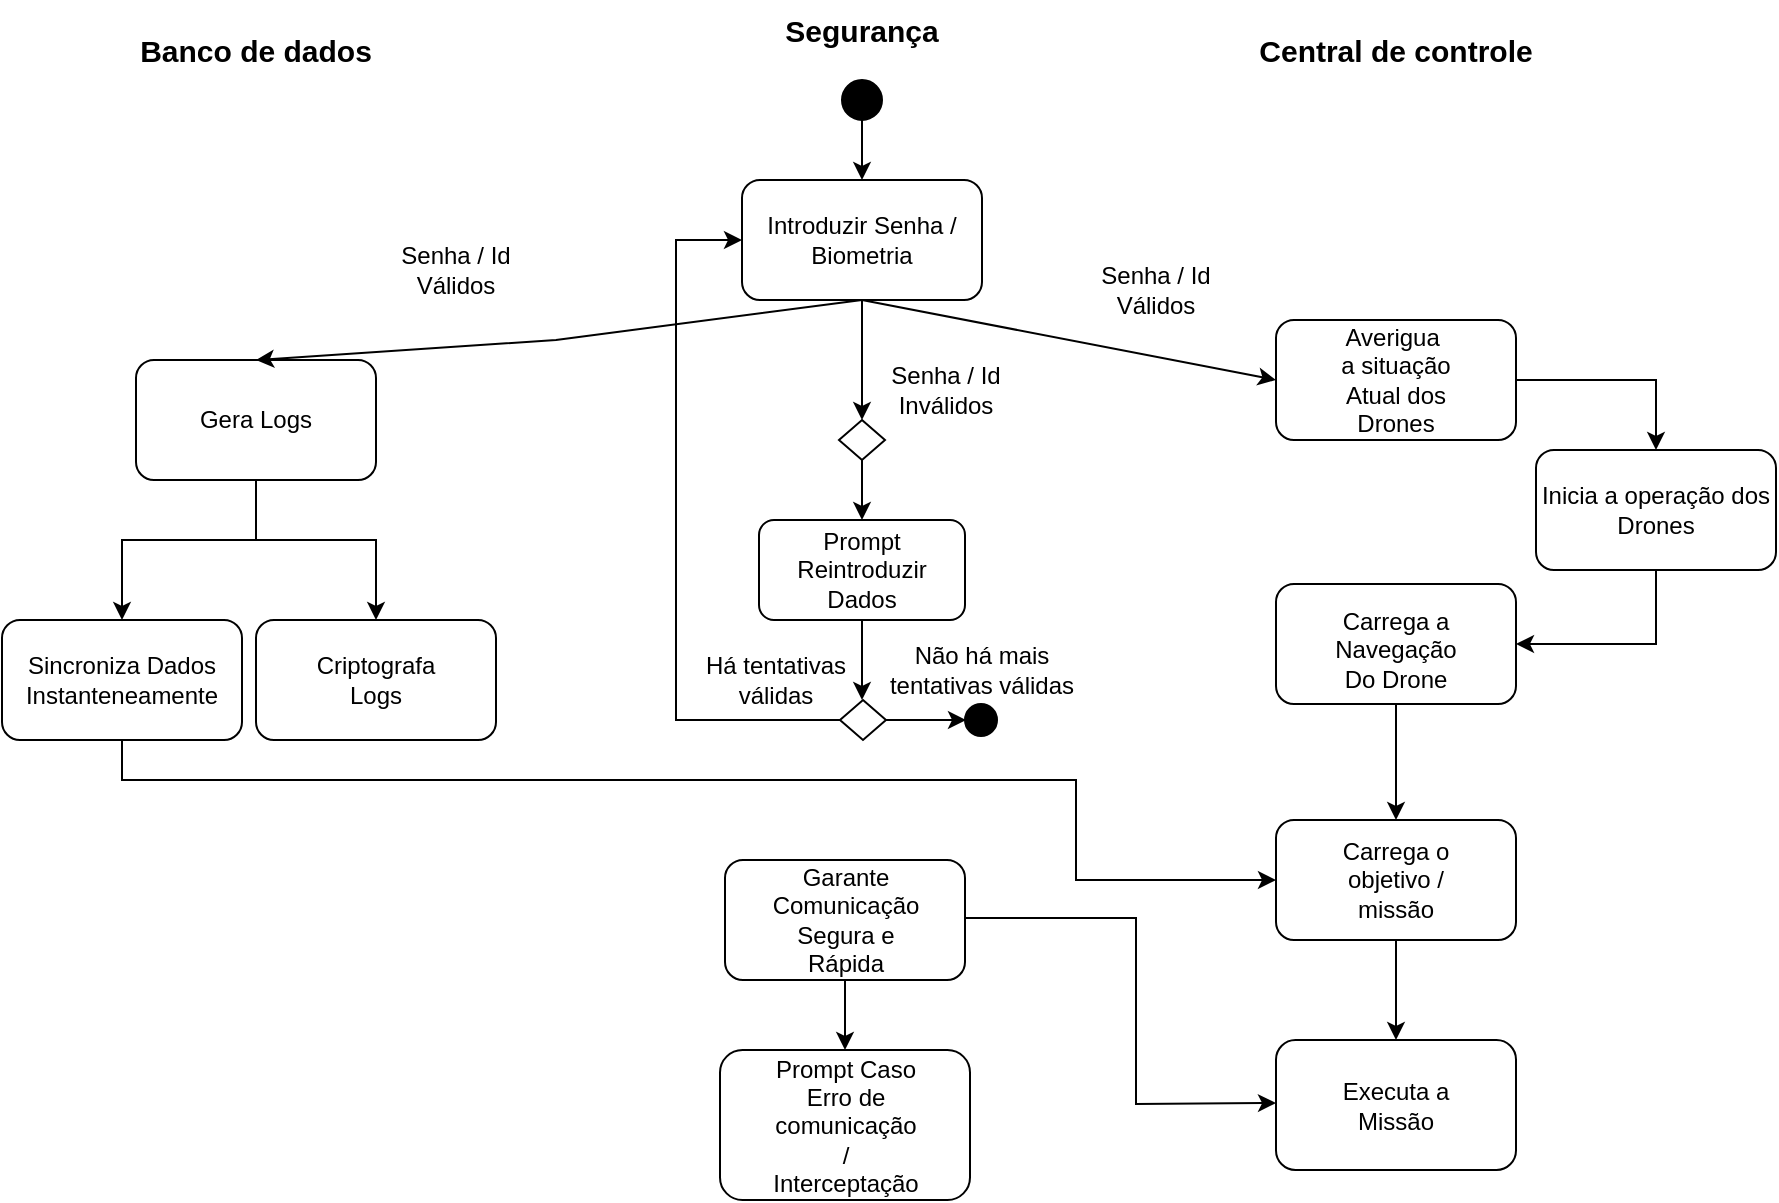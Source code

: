<mxfile version="26.1.3">
  <diagram name="Página-1" id="PBWf0IsmJgYy4qdDMAUZ">
    <mxGraphModel dx="2227" dy="743" grid="1" gridSize="10" guides="1" tooltips="1" connect="1" arrows="1" fold="1" page="1" pageScale="1" pageWidth="827" pageHeight="1169" math="0" shadow="0">
      <root>
        <mxCell id="0" />
        <mxCell id="1" parent="0" />
        <mxCell id="X2p8SpPgiToTha0TDPax-7" value="Segurança" style="text;html=1;align=center;verticalAlign=middle;whiteSpace=wrap;rounded=0;fontSize=15;fontStyle=1" parent="1" vertex="1">
          <mxGeometry x="40" y="35" width="60" height="30" as="geometry" />
        </mxCell>
        <mxCell id="X2p8SpPgiToTha0TDPax-8" value="Central de controle" style="text;html=1;align=center;verticalAlign=middle;whiteSpace=wrap;rounded=0;fontSize=15;fontStyle=1" parent="1" vertex="1">
          <mxGeometry x="237" y="45" width="200" height="30" as="geometry" />
        </mxCell>
        <mxCell id="X2p8SpPgiToTha0TDPax-9" value="Introduzir Senha / Biometria" style="rounded=1;whiteSpace=wrap;html=1;" parent="1" vertex="1">
          <mxGeometry x="10" y="125" width="120" height="60" as="geometry" />
        </mxCell>
        <mxCell id="X2p8SpPgiToTha0TDPax-11" value="Banco de dados" style="text;html=1;align=center;verticalAlign=middle;whiteSpace=wrap;rounded=0;fontSize=15;fontStyle=1" parent="1" vertex="1">
          <mxGeometry x="-353" y="45" width="240" height="30" as="geometry" />
        </mxCell>
        <mxCell id="X2p8SpPgiToTha0TDPax-14" value="Inicia a operação dos Drones" style="rounded=1;whiteSpace=wrap;html=1;" parent="1" vertex="1">
          <mxGeometry x="407" y="260" width="120" height="60" as="geometry" />
        </mxCell>
        <mxCell id="1f63iJSsUpzgmk3ljbUG-5" value="" style="rounded=1;whiteSpace=wrap;html=1;" vertex="1" parent="1">
          <mxGeometry x="277" y="327" width="120" height="60" as="geometry" />
        </mxCell>
        <mxCell id="1f63iJSsUpzgmk3ljbUG-6" value="Carrega a Navegação Do Drone" style="text;html=1;align=center;verticalAlign=middle;whiteSpace=wrap;rounded=0;" vertex="1" parent="1">
          <mxGeometry x="307" y="345" width="60" height="30" as="geometry" />
        </mxCell>
        <mxCell id="1f63iJSsUpzgmk3ljbUG-9" value="" style="rounded=1;whiteSpace=wrap;html=1;" vertex="1" parent="1">
          <mxGeometry x="-293" y="215" width="120" height="60" as="geometry" />
        </mxCell>
        <mxCell id="1f63iJSsUpzgmk3ljbUG-11" value="Gera Logs" style="text;html=1;align=center;verticalAlign=middle;whiteSpace=wrap;rounded=0;" vertex="1" parent="1">
          <mxGeometry x="-263" y="230" width="60" height="30" as="geometry" />
        </mxCell>
        <mxCell id="1f63iJSsUpzgmk3ljbUG-13" value="" style="rounded=1;whiteSpace=wrap;html=1;" vertex="1" parent="1">
          <mxGeometry x="-233" y="345" width="120" height="60" as="geometry" />
        </mxCell>
        <mxCell id="1f63iJSsUpzgmk3ljbUG-15" value="Criptografa Logs" style="text;html=1;align=center;verticalAlign=middle;whiteSpace=wrap;rounded=0;" vertex="1" parent="1">
          <mxGeometry x="-203" y="360" width="60" height="30" as="geometry" />
        </mxCell>
        <mxCell id="1f63iJSsUpzgmk3ljbUG-16" value="" style="rounded=1;whiteSpace=wrap;html=1;" vertex="1" parent="1">
          <mxGeometry x="-360" y="345" width="120" height="60" as="geometry" />
        </mxCell>
        <mxCell id="1f63iJSsUpzgmk3ljbUG-19" value="" style="ellipse;whiteSpace=wrap;html=1;aspect=fixed;fillColor=#000000;" vertex="1" parent="1">
          <mxGeometry x="60" y="75" width="20" height="20" as="geometry" />
        </mxCell>
        <mxCell id="1f63iJSsUpzgmk3ljbUG-20" value="" style="endArrow=classic;html=1;rounded=0;exitX=0.5;exitY=1;exitDx=0;exitDy=0;entryX=0.5;entryY=0;entryDx=0;entryDy=0;" edge="1" parent="1" source="1f63iJSsUpzgmk3ljbUG-19" target="X2p8SpPgiToTha0TDPax-9">
          <mxGeometry width="50" height="50" relative="1" as="geometry">
            <mxPoint x="107" y="345" as="sourcePoint" />
            <mxPoint x="157" y="295" as="targetPoint" />
          </mxGeometry>
        </mxCell>
        <mxCell id="1f63iJSsUpzgmk3ljbUG-24" value="Sincroniza Dados Instanteneamente" style="text;html=1;align=center;verticalAlign=middle;whiteSpace=wrap;rounded=0;" vertex="1" parent="1">
          <mxGeometry x="-330" y="360" width="60" height="30" as="geometry" />
        </mxCell>
        <mxCell id="1f63iJSsUpzgmk3ljbUG-25" value="" style="endArrow=classic;html=1;rounded=0;exitX=0.5;exitY=1;exitDx=0;exitDy=0;entryX=0.5;entryY=0;entryDx=0;entryDy=0;" edge="1" parent="1" source="X2p8SpPgiToTha0TDPax-9" target="1f63iJSsUpzgmk3ljbUG-9">
          <mxGeometry width="50" height="50" relative="1" as="geometry">
            <mxPoint x="107" y="345" as="sourcePoint" />
            <mxPoint x="157" y="295" as="targetPoint" />
            <Array as="points">
              <mxPoint x="-83" y="205" />
            </Array>
          </mxGeometry>
        </mxCell>
        <mxCell id="1f63iJSsUpzgmk3ljbUG-26" value="" style="rhombus;whiteSpace=wrap;html=1;" vertex="1" parent="1">
          <mxGeometry x="58.5" y="245" width="23" height="20" as="geometry" />
        </mxCell>
        <mxCell id="1f63iJSsUpzgmk3ljbUG-27" value="" style="endArrow=classic;html=1;rounded=0;exitX=0.5;exitY=1;exitDx=0;exitDy=0;" edge="1" parent="1" source="1f63iJSsUpzgmk3ljbUG-26">
          <mxGeometry width="50" height="50" relative="1" as="geometry">
            <mxPoint x="57" y="315" as="sourcePoint" />
            <mxPoint x="70" y="295" as="targetPoint" />
          </mxGeometry>
        </mxCell>
        <mxCell id="1f63iJSsUpzgmk3ljbUG-28" value="" style="endArrow=classic;html=1;rounded=0;entryX=0.5;entryY=0;entryDx=0;entryDy=0;" edge="1" parent="1" target="1f63iJSsUpzgmk3ljbUG-26">
          <mxGeometry width="50" height="50" relative="1" as="geometry">
            <mxPoint x="70" y="185" as="sourcePoint" />
            <mxPoint x="117" y="195" as="targetPoint" />
          </mxGeometry>
        </mxCell>
        <mxCell id="1f63iJSsUpzgmk3ljbUG-29" value="Senha / Id Válidos" style="text;html=1;align=center;verticalAlign=middle;whiteSpace=wrap;rounded=0;" vertex="1" parent="1">
          <mxGeometry x="187" y="165" width="60" height="30" as="geometry" />
        </mxCell>
        <mxCell id="1f63iJSsUpzgmk3ljbUG-30" value="Senha / Id Válidos" style="text;html=1;align=center;verticalAlign=middle;whiteSpace=wrap;rounded=0;" vertex="1" parent="1">
          <mxGeometry x="-163" y="155" width="60" height="30" as="geometry" />
        </mxCell>
        <mxCell id="1f63iJSsUpzgmk3ljbUG-32" value="Senha / Id&lt;br&gt;Inválidos" style="text;html=1;align=center;verticalAlign=middle;whiteSpace=wrap;rounded=0;" vertex="1" parent="1">
          <mxGeometry x="81.5" y="215" width="60" height="30" as="geometry" />
        </mxCell>
        <mxCell id="1f63iJSsUpzgmk3ljbUG-33" value="" style="rounded=1;whiteSpace=wrap;html=1;" vertex="1" parent="1">
          <mxGeometry x="18.5" y="295" width="103" height="50" as="geometry" />
        </mxCell>
        <mxCell id="1f63iJSsUpzgmk3ljbUG-34" value="Prompt Reintroduzir Dados" style="text;html=1;align=center;verticalAlign=middle;whiteSpace=wrap;rounded=0;" vertex="1" parent="1">
          <mxGeometry x="40" y="305" width="60" height="30" as="geometry" />
        </mxCell>
        <mxCell id="1f63iJSsUpzgmk3ljbUG-36" value="" style="endArrow=classic;html=1;rounded=0;exitX=0.5;exitY=1;exitDx=0;exitDy=0;" edge="1" parent="1" source="1f63iJSsUpzgmk3ljbUG-33">
          <mxGeometry width="50" height="50" relative="1" as="geometry">
            <mxPoint x="77" y="425" as="sourcePoint" />
            <mxPoint x="70" y="385" as="targetPoint" />
          </mxGeometry>
        </mxCell>
        <mxCell id="1f63iJSsUpzgmk3ljbUG-39" value="" style="rhombus;whiteSpace=wrap;html=1;" vertex="1" parent="1">
          <mxGeometry x="59" y="385" width="23" height="20" as="geometry" />
        </mxCell>
        <mxCell id="1f63iJSsUpzgmk3ljbUG-40" value="" style="endArrow=classic;html=1;rounded=0;" edge="1" parent="1">
          <mxGeometry width="50" height="50" relative="1" as="geometry">
            <mxPoint x="82" y="395" as="sourcePoint" />
            <mxPoint x="122" y="395" as="targetPoint" />
            <Array as="points" />
          </mxGeometry>
        </mxCell>
        <mxCell id="1f63iJSsUpzgmk3ljbUG-42" value="" style="ellipse;whiteSpace=wrap;html=1;aspect=fixed;fillColor=#000000;" vertex="1" parent="1">
          <mxGeometry x="121.5" y="387" width="16" height="16" as="geometry" />
        </mxCell>
        <mxCell id="1f63iJSsUpzgmk3ljbUG-44" value="Não há mais tentativas válidas" style="text;html=1;align=center;verticalAlign=middle;whiteSpace=wrap;rounded=0;" vertex="1" parent="1">
          <mxGeometry x="82" y="355" width="95.5" height="30" as="geometry" />
        </mxCell>
        <mxCell id="1f63iJSsUpzgmk3ljbUG-46" value="" style="endArrow=classic;html=1;rounded=0;exitX=0;exitY=0.5;exitDx=0;exitDy=0;entryX=0;entryY=0.5;entryDx=0;entryDy=0;" edge="1" parent="1" source="1f63iJSsUpzgmk3ljbUG-39" target="X2p8SpPgiToTha0TDPax-9">
          <mxGeometry width="50" height="50" relative="1" as="geometry">
            <mxPoint x="-43" y="395" as="sourcePoint" />
            <mxPoint x="-3" y="155" as="targetPoint" />
            <Array as="points">
              <mxPoint x="-23" y="395" />
              <mxPoint x="-23" y="275" />
              <mxPoint x="-23" y="155" />
            </Array>
          </mxGeometry>
        </mxCell>
        <mxCell id="1f63iJSsUpzgmk3ljbUG-47" value="Há tentativas válidas" style="text;html=1;align=center;verticalAlign=middle;whiteSpace=wrap;rounded=0;" vertex="1" parent="1">
          <mxGeometry x="-13" y="360" width="80" height="30" as="geometry" />
        </mxCell>
        <mxCell id="1f63iJSsUpzgmk3ljbUG-49" value="" style="endArrow=classic;html=1;rounded=0;exitX=0.5;exitY=1;exitDx=0;exitDy=0;entryX=0.5;entryY=0;entryDx=0;entryDy=0;" edge="1" parent="1" source="1f63iJSsUpzgmk3ljbUG-9" target="1f63iJSsUpzgmk3ljbUG-13">
          <mxGeometry width="50" height="50" relative="1" as="geometry">
            <mxPoint x="-213" y="315" as="sourcePoint" />
            <mxPoint x="-123" y="305" as="targetPoint" />
            <Array as="points">
              <mxPoint x="-233" y="305" />
              <mxPoint x="-173" y="305" />
            </Array>
          </mxGeometry>
        </mxCell>
        <mxCell id="1f63iJSsUpzgmk3ljbUG-50" value="" style="endArrow=classic;html=1;rounded=0;exitX=0.5;exitY=1;exitDx=0;exitDy=0;entryX=0.5;entryY=0;entryDx=0;entryDy=0;" edge="1" parent="1" source="1f63iJSsUpzgmk3ljbUG-9" target="1f63iJSsUpzgmk3ljbUG-16">
          <mxGeometry width="50" height="50" relative="1" as="geometry">
            <mxPoint x="-313" y="335" as="sourcePoint" />
            <mxPoint x="-343" y="305" as="targetPoint" />
            <Array as="points">
              <mxPoint x="-233" y="305" />
              <mxPoint x="-300" y="305" />
            </Array>
          </mxGeometry>
        </mxCell>
        <mxCell id="1f63iJSsUpzgmk3ljbUG-51" value="" style="endArrow=classic;html=1;rounded=0;exitX=0.5;exitY=1;exitDx=0;exitDy=0;" edge="1" parent="1" source="1f63iJSsUpzgmk3ljbUG-5">
          <mxGeometry width="50" height="50" relative="1" as="geometry">
            <mxPoint x="377" y="475" as="sourcePoint" />
            <mxPoint x="337" y="445" as="targetPoint" />
          </mxGeometry>
        </mxCell>
        <mxCell id="1f63iJSsUpzgmk3ljbUG-52" style="edgeStyle=orthogonalEdgeStyle;rounded=0;orthogonalLoop=1;jettySize=auto;html=1;exitX=0.5;exitY=1;exitDx=0;exitDy=0;" edge="1" parent="1" source="1f63iJSsUpzgmk3ljbUG-6" target="1f63iJSsUpzgmk3ljbUG-6">
          <mxGeometry relative="1" as="geometry" />
        </mxCell>
        <mxCell id="1f63iJSsUpzgmk3ljbUG-53" value="" style="rounded=1;whiteSpace=wrap;html=1;" vertex="1" parent="1">
          <mxGeometry x="277" y="445" width="120" height="60" as="geometry" />
        </mxCell>
        <mxCell id="1f63iJSsUpzgmk3ljbUG-54" value="Carrega o objetivo / missão" style="text;html=1;align=center;verticalAlign=middle;whiteSpace=wrap;rounded=0;" vertex="1" parent="1">
          <mxGeometry x="307" y="460" width="60" height="30" as="geometry" />
        </mxCell>
        <mxCell id="1f63iJSsUpzgmk3ljbUG-55" value="" style="endArrow=classic;html=1;rounded=0;exitX=0.5;exitY=1;exitDx=0;exitDy=0;entryX=0;entryY=0.5;entryDx=0;entryDy=0;" edge="1" parent="1" source="1f63iJSsUpzgmk3ljbUG-16" target="1f63iJSsUpzgmk3ljbUG-53">
          <mxGeometry width="50" height="50" relative="1" as="geometry">
            <mxPoint x="-293" y="495" as="sourcePoint" />
            <mxPoint x="177" y="515" as="targetPoint" />
            <Array as="points">
              <mxPoint x="-300" y="425" />
              <mxPoint x="-63" y="425" />
              <mxPoint x="177" y="425" />
              <mxPoint x="177" y="475" />
            </Array>
          </mxGeometry>
        </mxCell>
        <mxCell id="1f63iJSsUpzgmk3ljbUG-56" value="" style="endArrow=classic;html=1;rounded=0;exitX=0.5;exitY=1;exitDx=0;exitDy=0;entryX=0.5;entryY=0;entryDx=0;entryDy=0;" edge="1" parent="1" source="1f63iJSsUpzgmk3ljbUG-53" target="1f63iJSsUpzgmk3ljbUG-57">
          <mxGeometry width="50" height="50" relative="1" as="geometry">
            <mxPoint x="397" y="545" as="sourcePoint" />
            <mxPoint x="337" y="545" as="targetPoint" />
          </mxGeometry>
        </mxCell>
        <mxCell id="1f63iJSsUpzgmk3ljbUG-57" value="" style="rounded=1;whiteSpace=wrap;html=1;" vertex="1" parent="1">
          <mxGeometry x="277" y="555" width="120" height="65" as="geometry" />
        </mxCell>
        <mxCell id="1f63iJSsUpzgmk3ljbUG-59" value="" style="rounded=1;whiteSpace=wrap;html=1;" vertex="1" parent="1">
          <mxGeometry x="277" y="195" width="120" height="60" as="geometry" />
        </mxCell>
        <mxCell id="1f63iJSsUpzgmk3ljbUG-60" value="Averigua&amp;nbsp; a situação Atual dos Drones" style="text;html=1;align=center;verticalAlign=middle;whiteSpace=wrap;rounded=0;" vertex="1" parent="1">
          <mxGeometry x="307" y="210" width="60" height="30" as="geometry" />
        </mxCell>
        <mxCell id="1f63iJSsUpzgmk3ljbUG-62" value="" style="endArrow=classic;html=1;rounded=0;exitX=0.5;exitY=1;exitDx=0;exitDy=0;entryX=0;entryY=0.5;entryDx=0;entryDy=0;" edge="1" parent="1" source="X2p8SpPgiToTha0TDPax-9" target="1f63iJSsUpzgmk3ljbUG-59">
          <mxGeometry width="50" height="50" relative="1" as="geometry">
            <mxPoint x="217" y="235" as="sourcePoint" />
            <mxPoint x="267" y="185" as="targetPoint" />
          </mxGeometry>
        </mxCell>
        <mxCell id="1f63iJSsUpzgmk3ljbUG-64" value="" style="endArrow=classic;html=1;rounded=0;exitX=1;exitY=0.5;exitDx=0;exitDy=0;entryX=0.5;entryY=0;entryDx=0;entryDy=0;" edge="1" parent="1" source="1f63iJSsUpzgmk3ljbUG-59" target="X2p8SpPgiToTha0TDPax-14">
          <mxGeometry width="50" height="50" relative="1" as="geometry">
            <mxPoint x="447" y="235" as="sourcePoint" />
            <mxPoint x="477" y="255" as="targetPoint" />
            <Array as="points">
              <mxPoint x="467" y="225" />
            </Array>
          </mxGeometry>
        </mxCell>
        <mxCell id="1f63iJSsUpzgmk3ljbUG-65" value="" style="endArrow=classic;html=1;rounded=0;exitX=0.5;exitY=1;exitDx=0;exitDy=0;entryX=1;entryY=0.5;entryDx=0;entryDy=0;" edge="1" parent="1" source="X2p8SpPgiToTha0TDPax-14" target="1f63iJSsUpzgmk3ljbUG-5">
          <mxGeometry width="50" height="50" relative="1" as="geometry">
            <mxPoint x="487" y="415" as="sourcePoint" />
            <mxPoint x="537" y="365" as="targetPoint" />
            <Array as="points">
              <mxPoint x="467" y="357" />
            </Array>
          </mxGeometry>
        </mxCell>
        <mxCell id="1f63iJSsUpzgmk3ljbUG-66" value="Executa a Missão" style="text;html=1;align=center;verticalAlign=middle;whiteSpace=wrap;rounded=0;" vertex="1" parent="1">
          <mxGeometry x="307" y="573" width="60" height="30" as="geometry" />
        </mxCell>
        <mxCell id="1f63iJSsUpzgmk3ljbUG-67" value="" style="rounded=1;whiteSpace=wrap;html=1;" vertex="1" parent="1">
          <mxGeometry x="1.5" y="465" width="120" height="60" as="geometry" />
        </mxCell>
        <mxCell id="1f63iJSsUpzgmk3ljbUG-68" value="Garante Comunicação Segura e Rápida" style="text;html=1;align=center;verticalAlign=middle;whiteSpace=wrap;rounded=0;" vertex="1" parent="1">
          <mxGeometry x="31.5" y="480" width="60" height="30" as="geometry" />
        </mxCell>
        <mxCell id="1f63iJSsUpzgmk3ljbUG-69" value="" style="endArrow=classic;html=1;rounded=0;exitX=1;exitY=0.5;exitDx=0;exitDy=0;entryX=0;entryY=0.5;entryDx=0;entryDy=0;" edge="1" parent="1">
          <mxGeometry width="50" height="50" relative="1" as="geometry">
            <mxPoint x="121.5" y="494" as="sourcePoint" />
            <mxPoint x="277" y="586.5" as="targetPoint" />
            <Array as="points">
              <mxPoint x="207" y="494" />
              <mxPoint x="207" y="587" />
            </Array>
          </mxGeometry>
        </mxCell>
        <mxCell id="1f63iJSsUpzgmk3ljbUG-70" value="" style="rounded=1;whiteSpace=wrap;html=1;" vertex="1" parent="1">
          <mxGeometry x="-1" y="560" width="125" height="75" as="geometry" />
        </mxCell>
        <mxCell id="1f63iJSsUpzgmk3ljbUG-72" value="Prompt Caso Erro de comunicação / Interceptação" style="text;html=1;align=center;verticalAlign=middle;whiteSpace=wrap;rounded=0;" vertex="1" parent="1">
          <mxGeometry x="31.5" y="582.5" width="60" height="30" as="geometry" />
        </mxCell>
        <mxCell id="1f63iJSsUpzgmk3ljbUG-75" value="" style="endArrow=classic;html=1;rounded=0;exitX=0.5;exitY=1;exitDx=0;exitDy=0;entryX=0.5;entryY=0;entryDx=0;entryDy=0;" edge="1" parent="1" source="1f63iJSsUpzgmk3ljbUG-67" target="1f63iJSsUpzgmk3ljbUG-70">
          <mxGeometry width="50" height="50" relative="1" as="geometry">
            <mxPoint x="177" y="695" as="sourcePoint" />
            <mxPoint x="227" y="645" as="targetPoint" />
          </mxGeometry>
        </mxCell>
      </root>
    </mxGraphModel>
  </diagram>
</mxfile>
